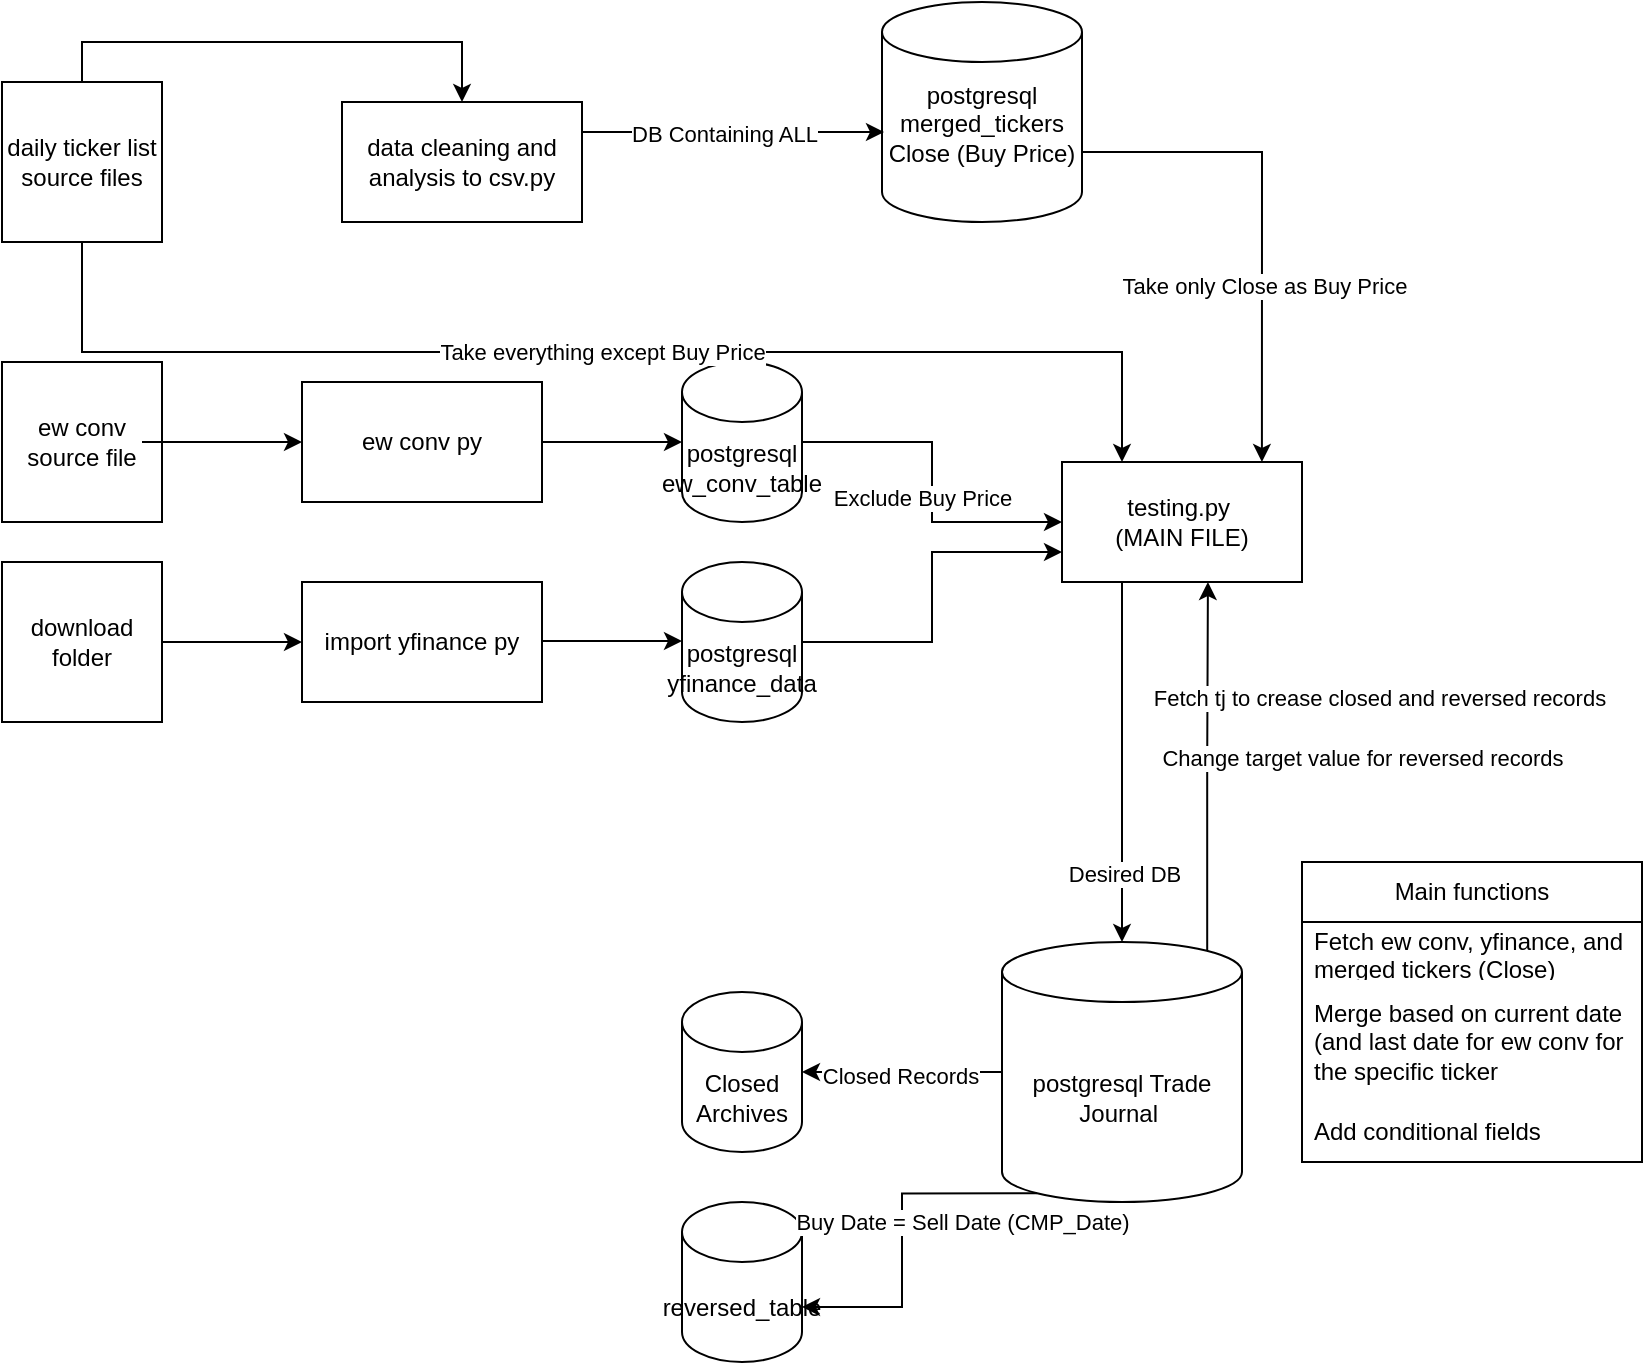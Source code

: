 <mxfile version="24.8.0">
  <diagram name="Page-1" id="f7qXiUDUXM9vJUY4WpnZ">
    <mxGraphModel dx="1434" dy="784" grid="1" gridSize="10" guides="1" tooltips="1" connect="1" arrows="1" fold="1" page="1" pageScale="1" pageWidth="850" pageHeight="1100" math="0" shadow="0">
      <root>
        <mxCell id="0" />
        <mxCell id="1" parent="0" />
        <mxCell id="9g_AEu41fhtfM2SIhQAU-1" value="ew conv py" style="rounded=0;whiteSpace=wrap;html=1;" parent="1" vertex="1">
          <mxGeometry x="170" y="220" width="120" height="60" as="geometry" />
        </mxCell>
        <mxCell id="9g_AEu41fhtfM2SIhQAU-2" value="import yfinance py" style="rounded=0;whiteSpace=wrap;html=1;" parent="1" vertex="1">
          <mxGeometry x="170" y="320" width="120" height="60" as="geometry" />
        </mxCell>
        <mxCell id="9g_AEu41fhtfM2SIhQAU-3" value="testing.py&amp;nbsp;&lt;div&gt;(MAIN FILE)&lt;/div&gt;" style="rounded=0;whiteSpace=wrap;html=1;" parent="1" vertex="1">
          <mxGeometry x="550" y="260" width="120" height="60" as="geometry" />
        </mxCell>
        <mxCell id="9g_AEu41fhtfM2SIhQAU-4" value="" style="endArrow=classic;html=1;rounded=0;" parent="1" edge="1">
          <mxGeometry width="50" height="50" relative="1" as="geometry">
            <mxPoint x="290" y="250" as="sourcePoint" />
            <mxPoint x="360" y="250" as="targetPoint" />
          </mxGeometry>
        </mxCell>
        <mxCell id="9g_AEu41fhtfM2SIhQAU-5" value="" style="endArrow=classic;html=1;rounded=0;" parent="1" edge="1">
          <mxGeometry width="50" height="50" relative="1" as="geometry">
            <mxPoint x="290" y="349.5" as="sourcePoint" />
            <mxPoint x="360" y="349.5" as="targetPoint" />
          </mxGeometry>
        </mxCell>
        <mxCell id="9g_AEu41fhtfM2SIhQAU-20" style="edgeStyle=orthogonalEdgeStyle;rounded=0;orthogonalLoop=1;jettySize=auto;html=1;exitX=1;exitY=0.5;exitDx=0;exitDy=0;exitPerimeter=0;entryX=0;entryY=0.5;entryDx=0;entryDy=0;" parent="1" source="9g_AEu41fhtfM2SIhQAU-7" target="9g_AEu41fhtfM2SIhQAU-3" edge="1">
          <mxGeometry relative="1" as="geometry">
            <mxPoint x="490" y="250" as="targetPoint" />
          </mxGeometry>
        </mxCell>
        <mxCell id="d_13KXShtALWo8nMmFfi-22" value="Exclude Buy Price" style="edgeLabel;html=1;align=center;verticalAlign=middle;resizable=0;points=[];" vertex="1" connectable="0" parent="9g_AEu41fhtfM2SIhQAU-20">
          <mxGeometry x="0.092" relative="1" as="geometry">
            <mxPoint x="-5" as="offset" />
          </mxGeometry>
        </mxCell>
        <mxCell id="9g_AEu41fhtfM2SIhQAU-7" value="postgresql ew_conv_table" style="shape=cylinder3;whiteSpace=wrap;html=1;boundedLbl=1;backgroundOutline=1;size=15;" parent="1" vertex="1">
          <mxGeometry x="360" y="210" width="60" height="80" as="geometry" />
        </mxCell>
        <mxCell id="9g_AEu41fhtfM2SIhQAU-21" style="edgeStyle=orthogonalEdgeStyle;rounded=0;orthogonalLoop=1;jettySize=auto;html=1;exitX=1;exitY=0.5;exitDx=0;exitDy=0;exitPerimeter=0;entryX=0;entryY=0.75;entryDx=0;entryDy=0;" parent="1" source="9g_AEu41fhtfM2SIhQAU-8" edge="1" target="9g_AEu41fhtfM2SIhQAU-3">
          <mxGeometry relative="1" as="geometry">
            <mxPoint x="490" y="350" as="targetPoint" />
          </mxGeometry>
        </mxCell>
        <mxCell id="9g_AEu41fhtfM2SIhQAU-8" value="postgresql yfinance_data" style="shape=cylinder3;whiteSpace=wrap;html=1;boundedLbl=1;backgroundOutline=1;size=15;" parent="1" vertex="1">
          <mxGeometry x="360" y="310" width="60" height="80" as="geometry" />
        </mxCell>
        <mxCell id="9g_AEu41fhtfM2SIhQAU-9" value="ew conv source file" style="whiteSpace=wrap;html=1;aspect=fixed;" parent="1" vertex="1">
          <mxGeometry x="20" y="210" width="80" height="80" as="geometry" />
        </mxCell>
        <mxCell id="9g_AEu41fhtfM2SIhQAU-11" value="" style="endArrow=classic;html=1;rounded=0;entryX=0;entryY=0.5;entryDx=0;entryDy=0;" parent="1" target="9g_AEu41fhtfM2SIhQAU-1" edge="1">
          <mxGeometry width="50" height="50" relative="1" as="geometry">
            <mxPoint x="90" y="250" as="sourcePoint" />
            <mxPoint x="160" y="250" as="targetPoint" />
          </mxGeometry>
        </mxCell>
        <mxCell id="Gc0xQWbeNlLE-9sP4hYX-16" style="edgeStyle=orthogonalEdgeStyle;rounded=0;orthogonalLoop=1;jettySize=auto;html=1;entryX=0.5;entryY=0;entryDx=0;entryDy=0;exitX=0.5;exitY=0;exitDx=0;exitDy=0;" parent="1" source="9g_AEu41fhtfM2SIhQAU-25" target="Gc0xQWbeNlLE-9sP4hYX-17" edge="1">
          <mxGeometry relative="1" as="geometry">
            <mxPoint x="260" y="80" as="targetPoint" />
          </mxGeometry>
        </mxCell>
        <mxCell id="9g_AEu41fhtfM2SIhQAU-25" value="daily ticker list source files" style="whiteSpace=wrap;html=1;aspect=fixed;" parent="1" vertex="1">
          <mxGeometry x="20" y="70" width="80" height="80" as="geometry" />
        </mxCell>
        <mxCell id="9g_AEu41fhtfM2SIhQAU-28" value="postgresql Trade Journal&amp;nbsp;" style="shape=cylinder3;whiteSpace=wrap;html=1;boundedLbl=1;backgroundOutline=1;size=15;" parent="1" vertex="1">
          <mxGeometry x="520" y="500" width="120" height="130" as="geometry" />
        </mxCell>
        <mxCell id="9g_AEu41fhtfM2SIhQAU-29" value="Main functions" style="swimlane;fontStyle=0;childLayout=stackLayout;horizontal=1;startSize=30;horizontalStack=0;resizeParent=1;resizeParentMax=0;resizeLast=0;collapsible=1;marginBottom=0;whiteSpace=wrap;html=1;" parent="1" vertex="1">
          <mxGeometry x="670" y="460" width="170" height="150" as="geometry" />
        </mxCell>
        <mxCell id="9g_AEu41fhtfM2SIhQAU-30" value="Fetch ew conv, yfinance, and merged tickers (Close)" style="text;strokeColor=none;fillColor=none;align=left;verticalAlign=middle;spacingLeft=4;spacingRight=4;overflow=hidden;points=[[0,0.5],[1,0.5]];portConstraint=eastwest;rotatable=0;whiteSpace=wrap;html=1;" parent="9g_AEu41fhtfM2SIhQAU-29" vertex="1">
          <mxGeometry y="30" width="170" height="30" as="geometry" />
        </mxCell>
        <mxCell id="9g_AEu41fhtfM2SIhQAU-31" value="Merge based on current date (and last date for ew conv for the specific ticker" style="text;strokeColor=none;fillColor=none;align=left;verticalAlign=middle;spacingLeft=4;spacingRight=4;overflow=hidden;points=[[0,0.5],[1,0.5]];portConstraint=eastwest;rotatable=0;whiteSpace=wrap;html=1;" parent="9g_AEu41fhtfM2SIhQAU-29" vertex="1">
          <mxGeometry y="60" width="170" height="60" as="geometry" />
        </mxCell>
        <mxCell id="9g_AEu41fhtfM2SIhQAU-32" value="Add conditional fields&amp;nbsp;" style="text;strokeColor=none;fillColor=none;align=left;verticalAlign=middle;spacingLeft=4;spacingRight=4;overflow=hidden;points=[[0,0.5],[1,0.5]];portConstraint=eastwest;rotatable=0;whiteSpace=wrap;html=1;" parent="9g_AEu41fhtfM2SIhQAU-29" vertex="1">
          <mxGeometry y="120" width="170" height="30" as="geometry" />
        </mxCell>
        <mxCell id="9g_AEu41fhtfM2SIhQAU-33" style="edgeStyle=orthogonalEdgeStyle;rounded=0;orthogonalLoop=1;jettySize=auto;html=1;exitX=0.25;exitY=1;exitDx=0;exitDy=0;entryX=0.5;entryY=0;entryDx=0;entryDy=0;entryPerimeter=0;" parent="1" source="9g_AEu41fhtfM2SIhQAU-3" target="9g_AEu41fhtfM2SIhQAU-28" edge="1">
          <mxGeometry relative="1" as="geometry" />
        </mxCell>
        <mxCell id="d_13KXShtALWo8nMmFfi-17" value="Desired DB" style="edgeLabel;html=1;align=center;verticalAlign=middle;resizable=0;points=[];" vertex="1" connectable="0" parent="9g_AEu41fhtfM2SIhQAU-33">
          <mxGeometry x="0.623" y="1" relative="1" as="geometry">
            <mxPoint as="offset" />
          </mxGeometry>
        </mxCell>
        <mxCell id="Gc0xQWbeNlLE-9sP4hYX-2" value="Closed Archives" style="shape=cylinder3;whiteSpace=wrap;html=1;boundedLbl=1;backgroundOutline=1;size=15;" parent="1" vertex="1">
          <mxGeometry x="360" y="525" width="60" height="80" as="geometry" />
        </mxCell>
        <mxCell id="d_13KXShtALWo8nMmFfi-7" style="edgeStyle=orthogonalEdgeStyle;rounded=0;orthogonalLoop=1;jettySize=auto;html=1;entryX=0.833;entryY=0;entryDx=0;entryDy=0;entryPerimeter=0;exitX=1;exitY=0;exitDx=0;exitDy=75;exitPerimeter=0;" edge="1" parent="1" source="Gc0xQWbeNlLE-9sP4hYX-4" target="9g_AEu41fhtfM2SIhQAU-3">
          <mxGeometry relative="1" as="geometry" />
        </mxCell>
        <mxCell id="d_13KXShtALWo8nMmFfi-19" value="Take only Close as Buy Price" style="edgeLabel;html=1;align=center;verticalAlign=middle;resizable=0;points=[];" vertex="1" connectable="0" parent="d_13KXShtALWo8nMmFfi-7">
          <mxGeometry x="0.278" y="1" relative="1" as="geometry">
            <mxPoint as="offset" />
          </mxGeometry>
        </mxCell>
        <mxCell id="Gc0xQWbeNlLE-9sP4hYX-4" value="postgresql&lt;div&gt;merged_tickers Close (Buy Price)&lt;div&gt;&lt;br&gt;&lt;/div&gt;&lt;/div&gt;" style="shape=cylinder3;whiteSpace=wrap;html=1;boundedLbl=1;backgroundOutline=1;size=15;" parent="1" vertex="1">
          <mxGeometry x="460" y="30" width="100" height="110" as="geometry" />
        </mxCell>
        <mxCell id="Gc0xQWbeNlLE-9sP4hYX-10" style="edgeStyle=orthogonalEdgeStyle;rounded=0;orthogonalLoop=1;jettySize=auto;html=1;entryX=1;entryY=0.5;entryDx=0;entryDy=0;entryPerimeter=0;" parent="1" source="9g_AEu41fhtfM2SIhQAU-28" target="Gc0xQWbeNlLE-9sP4hYX-2" edge="1">
          <mxGeometry relative="1" as="geometry" />
        </mxCell>
        <mxCell id="d_13KXShtALWo8nMmFfi-16" value="Closed Records" style="edgeLabel;html=1;align=center;verticalAlign=middle;resizable=0;points=[];" vertex="1" connectable="0" parent="Gc0xQWbeNlLE-9sP4hYX-10">
          <mxGeometry x="0.02" y="2" relative="1" as="geometry">
            <mxPoint as="offset" />
          </mxGeometry>
        </mxCell>
        <mxCell id="Gc0xQWbeNlLE-9sP4hYX-17" value="data cleaning and analysis to csv.&lt;span style=&quot;background-color: initial;&quot;&gt;py&lt;/span&gt;" style="rounded=0;whiteSpace=wrap;html=1;" parent="1" vertex="1">
          <mxGeometry x="190" y="80" width="120" height="60" as="geometry" />
        </mxCell>
        <mxCell id="Gc0xQWbeNlLE-9sP4hYX-19" value="" style="edgeStyle=orthogonalEdgeStyle;rounded=0;orthogonalLoop=1;jettySize=auto;html=1;" parent="1" source="Gc0xQWbeNlLE-9sP4hYX-18" target="9g_AEu41fhtfM2SIhQAU-2" edge="1">
          <mxGeometry relative="1" as="geometry" />
        </mxCell>
        <mxCell id="Gc0xQWbeNlLE-9sP4hYX-18" value="download folder" style="whiteSpace=wrap;html=1;aspect=fixed;" parent="1" vertex="1">
          <mxGeometry x="20" y="310" width="80" height="80" as="geometry" />
        </mxCell>
        <mxCell id="d_13KXShtALWo8nMmFfi-5" style="edgeStyle=orthogonalEdgeStyle;rounded=0;orthogonalLoop=1;jettySize=auto;html=1;exitX=0.5;exitY=1;exitDx=0;exitDy=0;entryX=0.25;entryY=0;entryDx=0;entryDy=0;" edge="1" parent="1" source="9g_AEu41fhtfM2SIhQAU-25" target="9g_AEu41fhtfM2SIhQAU-3">
          <mxGeometry relative="1" as="geometry">
            <mxPoint x="680" y="190" as="targetPoint" />
          </mxGeometry>
        </mxCell>
        <mxCell id="d_13KXShtALWo8nMmFfi-20" value="Take everything except Buy Price" style="edgeLabel;html=1;align=center;verticalAlign=middle;resizable=0;points=[];" vertex="1" connectable="0" parent="d_13KXShtALWo8nMmFfi-5">
          <mxGeometry x="-0.001" relative="1" as="geometry">
            <mxPoint as="offset" />
          </mxGeometry>
        </mxCell>
        <mxCell id="d_13KXShtALWo8nMmFfi-10" style="edgeStyle=orthogonalEdgeStyle;rounded=0;orthogonalLoop=1;jettySize=auto;html=1;exitX=1;exitY=0.25;exitDx=0;exitDy=0;entryX=0.01;entryY=0.591;entryDx=0;entryDy=0;entryPerimeter=0;" edge="1" parent="1" source="Gc0xQWbeNlLE-9sP4hYX-17" target="Gc0xQWbeNlLE-9sP4hYX-4">
          <mxGeometry relative="1" as="geometry" />
        </mxCell>
        <mxCell id="d_13KXShtALWo8nMmFfi-18" value="DB Containing ALL" style="edgeLabel;html=1;align=center;verticalAlign=middle;resizable=0;points=[];" vertex="1" connectable="0" parent="d_13KXShtALWo8nMmFfi-10">
          <mxGeometry x="-0.06" y="-1" relative="1" as="geometry">
            <mxPoint as="offset" />
          </mxGeometry>
        </mxCell>
        <mxCell id="d_13KXShtALWo8nMmFfi-24" value="reversed_table" style="shape=cylinder3;whiteSpace=wrap;html=1;boundedLbl=1;backgroundOutline=1;size=15;" vertex="1" parent="1">
          <mxGeometry x="360" y="630" width="60" height="80" as="geometry" />
        </mxCell>
        <mxCell id="d_13KXShtALWo8nMmFfi-26" style="edgeStyle=orthogonalEdgeStyle;rounded=0;orthogonalLoop=1;jettySize=auto;html=1;exitX=0.145;exitY=1;exitDx=0;exitDy=-4.35;exitPerimeter=0;entryX=1;entryY=0;entryDx=0;entryDy=52.5;entryPerimeter=0;" edge="1" parent="1" source="9g_AEu41fhtfM2SIhQAU-28" target="d_13KXShtALWo8nMmFfi-24">
          <mxGeometry relative="1" as="geometry" />
        </mxCell>
        <mxCell id="d_13KXShtALWo8nMmFfi-27" value="Buy Date = Sell Date (CMP_Date)" style="edgeLabel;html=1;align=center;verticalAlign=middle;resizable=0;points=[];" vertex="1" connectable="0" parent="d_13KXShtALWo8nMmFfi-26">
          <mxGeometry x="-0.119" y="-1" relative="1" as="geometry">
            <mxPoint x="31" y="5" as="offset" />
          </mxGeometry>
        </mxCell>
        <mxCell id="d_13KXShtALWo8nMmFfi-28" style="edgeStyle=orthogonalEdgeStyle;rounded=0;orthogonalLoop=1;jettySize=auto;html=1;exitX=0.855;exitY=0;exitDx=0;exitDy=4.35;exitPerimeter=0;entryX=0.608;entryY=1;entryDx=0;entryDy=0;entryPerimeter=0;" edge="1" parent="1" source="9g_AEu41fhtfM2SIhQAU-28" target="9g_AEu41fhtfM2SIhQAU-3">
          <mxGeometry relative="1" as="geometry" />
        </mxCell>
        <mxCell id="d_13KXShtALWo8nMmFfi-29" value="Fetch tj to crease closed and reversed records&amp;nbsp;" style="edgeLabel;html=1;align=center;verticalAlign=middle;resizable=0;points=[];" vertex="1" connectable="0" parent="d_13KXShtALWo8nMmFfi-28">
          <mxGeometry x="0.093" relative="1" as="geometry">
            <mxPoint x="87" y="-26" as="offset" />
          </mxGeometry>
        </mxCell>
        <mxCell id="d_13KXShtALWo8nMmFfi-30" value="Change target value for reversed records" style="edgeLabel;html=1;align=center;verticalAlign=middle;resizable=0;points=[];" vertex="1" connectable="0" parent="d_13KXShtALWo8nMmFfi-28">
          <mxGeometry x="0.049" y="2" relative="1" as="geometry">
            <mxPoint x="79" as="offset" />
          </mxGeometry>
        </mxCell>
      </root>
    </mxGraphModel>
  </diagram>
</mxfile>
